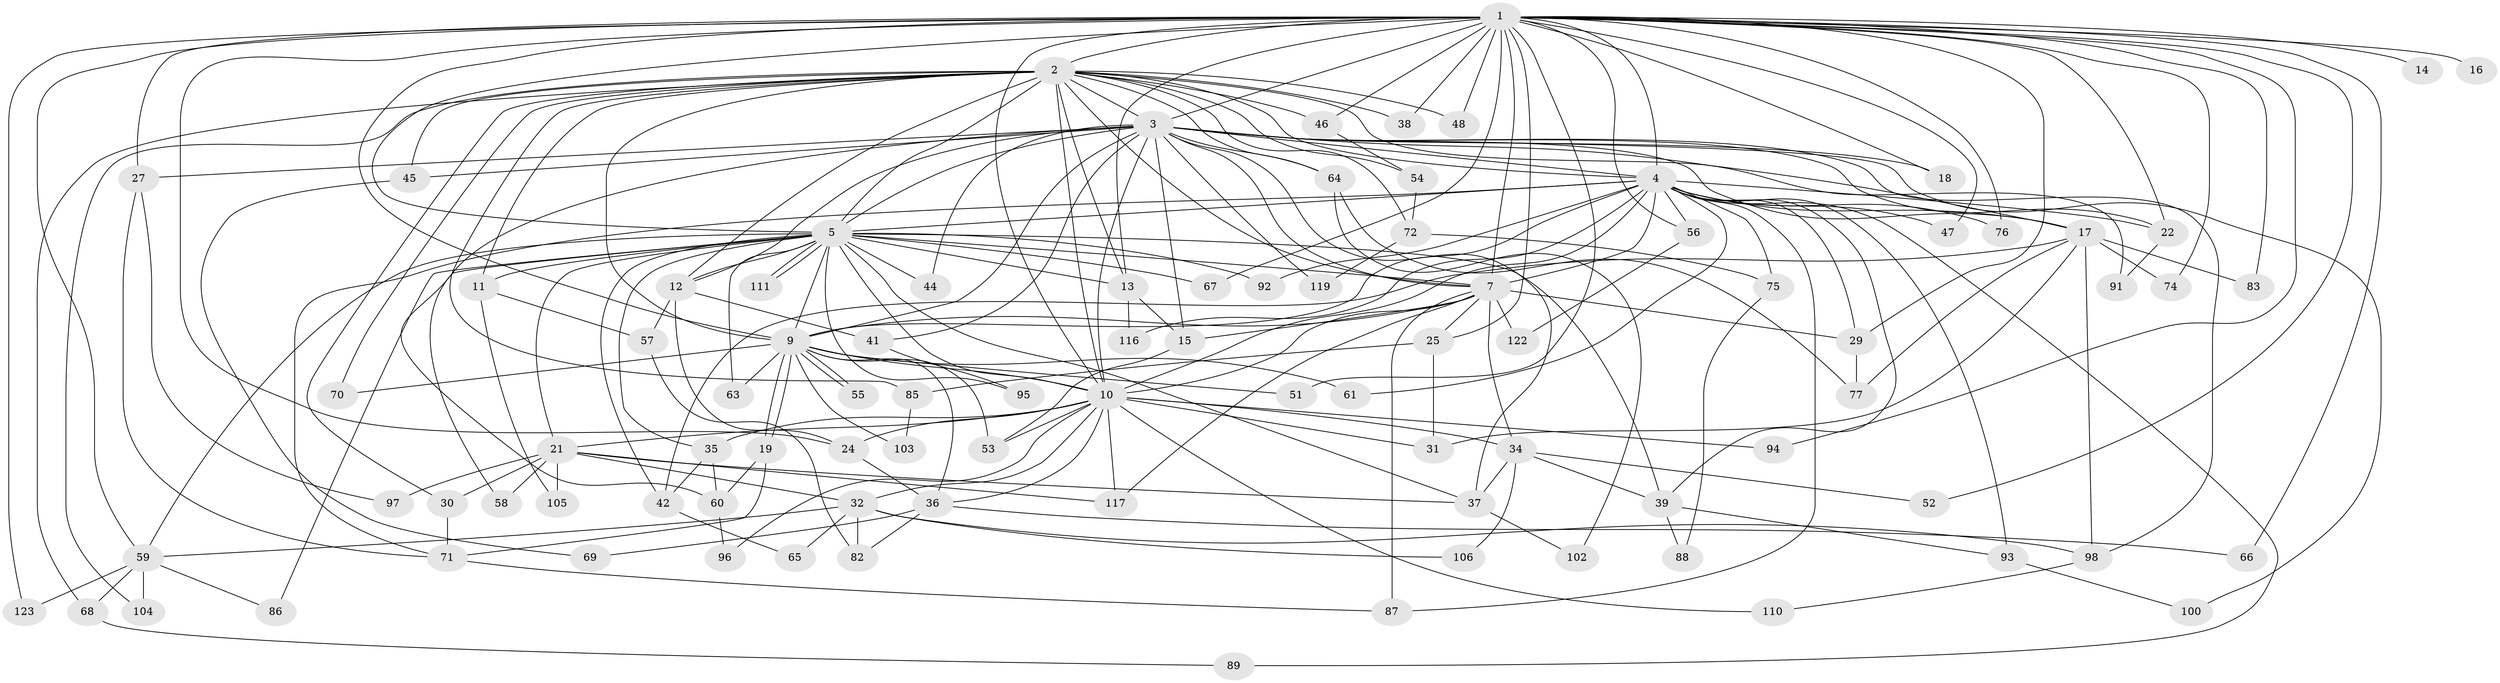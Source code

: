 // original degree distribution, {19: 0.016260162601626018, 25: 0.016260162601626018, 28: 0.016260162601626018, 15: 0.008130081300813009, 17: 0.016260162601626018, 22: 0.008130081300813009, 4: 0.12195121951219512, 6: 0.032520325203252036, 5: 0.032520325203252036, 2: 0.5121951219512195, 10: 0.008130081300813009, 3: 0.1951219512195122, 8: 0.008130081300813009, 7: 0.008130081300813009}
// Generated by graph-tools (version 1.1) at 2025/11/02/27/25 16:11:08]
// undirected, 92 vertices, 217 edges
graph export_dot {
graph [start="1"]
  node [color=gray90,style=filled];
  1 [super="+8"];
  2 [super="+6"];
  3 [super="+109"];
  4 [super="+50"];
  5 [super="+26"];
  7 [super="+20"];
  9 [super="+115"];
  10 [super="+28"];
  11;
  12;
  13 [super="+120"];
  14;
  15 [super="+23"];
  16;
  17 [super="+33"];
  18;
  19 [super="+112"];
  21 [super="+62"];
  22 [super="+78"];
  24 [super="+49"];
  25;
  27 [super="+90"];
  29 [super="+113"];
  30;
  31 [super="+79"];
  32 [super="+73"];
  34 [super="+40"];
  35 [super="+107"];
  36;
  37 [super="+81"];
  38;
  39 [super="+43"];
  41;
  42;
  44;
  45;
  46 [super="+108"];
  47;
  48;
  51 [super="+80"];
  52;
  53 [super="+118"];
  54;
  55;
  56;
  57 [super="+84"];
  58;
  59;
  60;
  61;
  63;
  64 [super="+99"];
  65;
  66;
  67;
  68;
  69;
  70;
  71 [super="+101"];
  72;
  74;
  75;
  76;
  77;
  82;
  83;
  85;
  86;
  87 [super="+114"];
  88;
  89;
  91;
  92;
  93;
  94;
  95;
  96;
  97;
  98;
  100;
  102;
  103;
  104;
  105;
  106;
  110;
  111;
  116;
  117 [super="+121"];
  119;
  122;
  123;
  1 -- 2 [weight=4];
  1 -- 3 [weight=2];
  1 -- 4 [weight=2];
  1 -- 5 [weight=2];
  1 -- 7 [weight=3];
  1 -- 9 [weight=2];
  1 -- 10 [weight=2];
  1 -- 18;
  1 -- 24;
  1 -- 27;
  1 -- 29;
  1 -- 38;
  1 -- 46 [weight=2];
  1 -- 52;
  1 -- 67;
  1 -- 83;
  1 -- 66;
  1 -- 74;
  1 -- 76;
  1 -- 14;
  1 -- 16;
  1 -- 25;
  1 -- 94;
  1 -- 59;
  1 -- 47;
  1 -- 48;
  1 -- 51 [weight=2];
  1 -- 56;
  1 -- 123;
  1 -- 13;
  1 -- 22;
  2 -- 3 [weight=2];
  2 -- 4 [weight=2];
  2 -- 5 [weight=2];
  2 -- 7 [weight=2];
  2 -- 9 [weight=2];
  2 -- 10 [weight=2];
  2 -- 11;
  2 -- 12;
  2 -- 30;
  2 -- 38;
  2 -- 45;
  2 -- 46;
  2 -- 48;
  2 -- 54;
  2 -- 64;
  2 -- 85;
  2 -- 68;
  2 -- 70;
  2 -- 72;
  2 -- 104;
  2 -- 13;
  2 -- 17;
  3 -- 4;
  3 -- 5;
  3 -- 7;
  3 -- 9;
  3 -- 10;
  3 -- 12;
  3 -- 15;
  3 -- 17;
  3 -- 18;
  3 -- 22;
  3 -- 27;
  3 -- 37;
  3 -- 41;
  3 -- 44;
  3 -- 45;
  3 -- 60;
  3 -- 64;
  3 -- 91;
  3 -- 100;
  3 -- 119;
  3 -- 98;
  4 -- 5;
  4 -- 7;
  4 -- 9 [weight=2];
  4 -- 10;
  4 -- 22;
  4 -- 29;
  4 -- 39;
  4 -- 47;
  4 -- 56;
  4 -- 61;
  4 -- 75;
  4 -- 76;
  4 -- 87;
  4 -- 89;
  4 -- 92;
  4 -- 93;
  4 -- 116;
  4 -- 71;
  4 -- 17;
  5 -- 7;
  5 -- 9 [weight=2];
  5 -- 10;
  5 -- 11;
  5 -- 13;
  5 -- 21;
  5 -- 35;
  5 -- 37;
  5 -- 42;
  5 -- 44;
  5 -- 58;
  5 -- 59;
  5 -- 63;
  5 -- 67;
  5 -- 86;
  5 -- 92;
  5 -- 95;
  5 -- 111;
  5 -- 111;
  5 -- 12;
  5 -- 39;
  7 -- 9;
  7 -- 10;
  7 -- 15;
  7 -- 25;
  7 -- 34;
  7 -- 87;
  7 -- 122;
  7 -- 29;
  7 -- 117;
  9 -- 10;
  9 -- 19;
  9 -- 19;
  9 -- 36;
  9 -- 51;
  9 -- 53;
  9 -- 55;
  9 -- 55;
  9 -- 61;
  9 -- 63;
  9 -- 70;
  9 -- 103;
  10 -- 21;
  10 -- 32;
  10 -- 34;
  10 -- 36;
  10 -- 53;
  10 -- 110;
  10 -- 117;
  10 -- 96;
  10 -- 35;
  10 -- 24;
  10 -- 94;
  10 -- 31;
  11 -- 57;
  11 -- 105;
  12 -- 24;
  12 -- 41;
  12 -- 57;
  13 -- 116;
  13 -- 15;
  15 -- 53;
  17 -- 42;
  17 -- 74;
  17 -- 77;
  17 -- 98;
  17 -- 83;
  17 -- 31;
  19 -- 71;
  19 -- 60;
  21 -- 30;
  21 -- 32 [weight=2];
  21 -- 58;
  21 -- 97;
  21 -- 105;
  21 -- 117;
  21 -- 37;
  22 -- 91;
  24 -- 36;
  25 -- 31;
  25 -- 85;
  27 -- 97;
  27 -- 71;
  29 -- 77;
  30 -- 71;
  32 -- 65;
  32 -- 82;
  32 -- 98;
  32 -- 106;
  32 -- 59;
  34 -- 39;
  34 -- 52;
  34 -- 37;
  34 -- 106;
  35 -- 60;
  35 -- 42;
  36 -- 66;
  36 -- 69;
  36 -- 82;
  37 -- 102;
  39 -- 88;
  39 -- 93;
  41 -- 95;
  42 -- 65;
  45 -- 69;
  46 -- 54;
  54 -- 72;
  56 -- 122;
  57 -- 82;
  59 -- 68;
  59 -- 86;
  59 -- 104;
  59 -- 123;
  60 -- 96;
  64 -- 77;
  64 -- 102;
  68 -- 89;
  71 -- 87;
  72 -- 75;
  72 -- 119;
  75 -- 88;
  85 -- 103;
  93 -- 100;
  98 -- 110;
}
